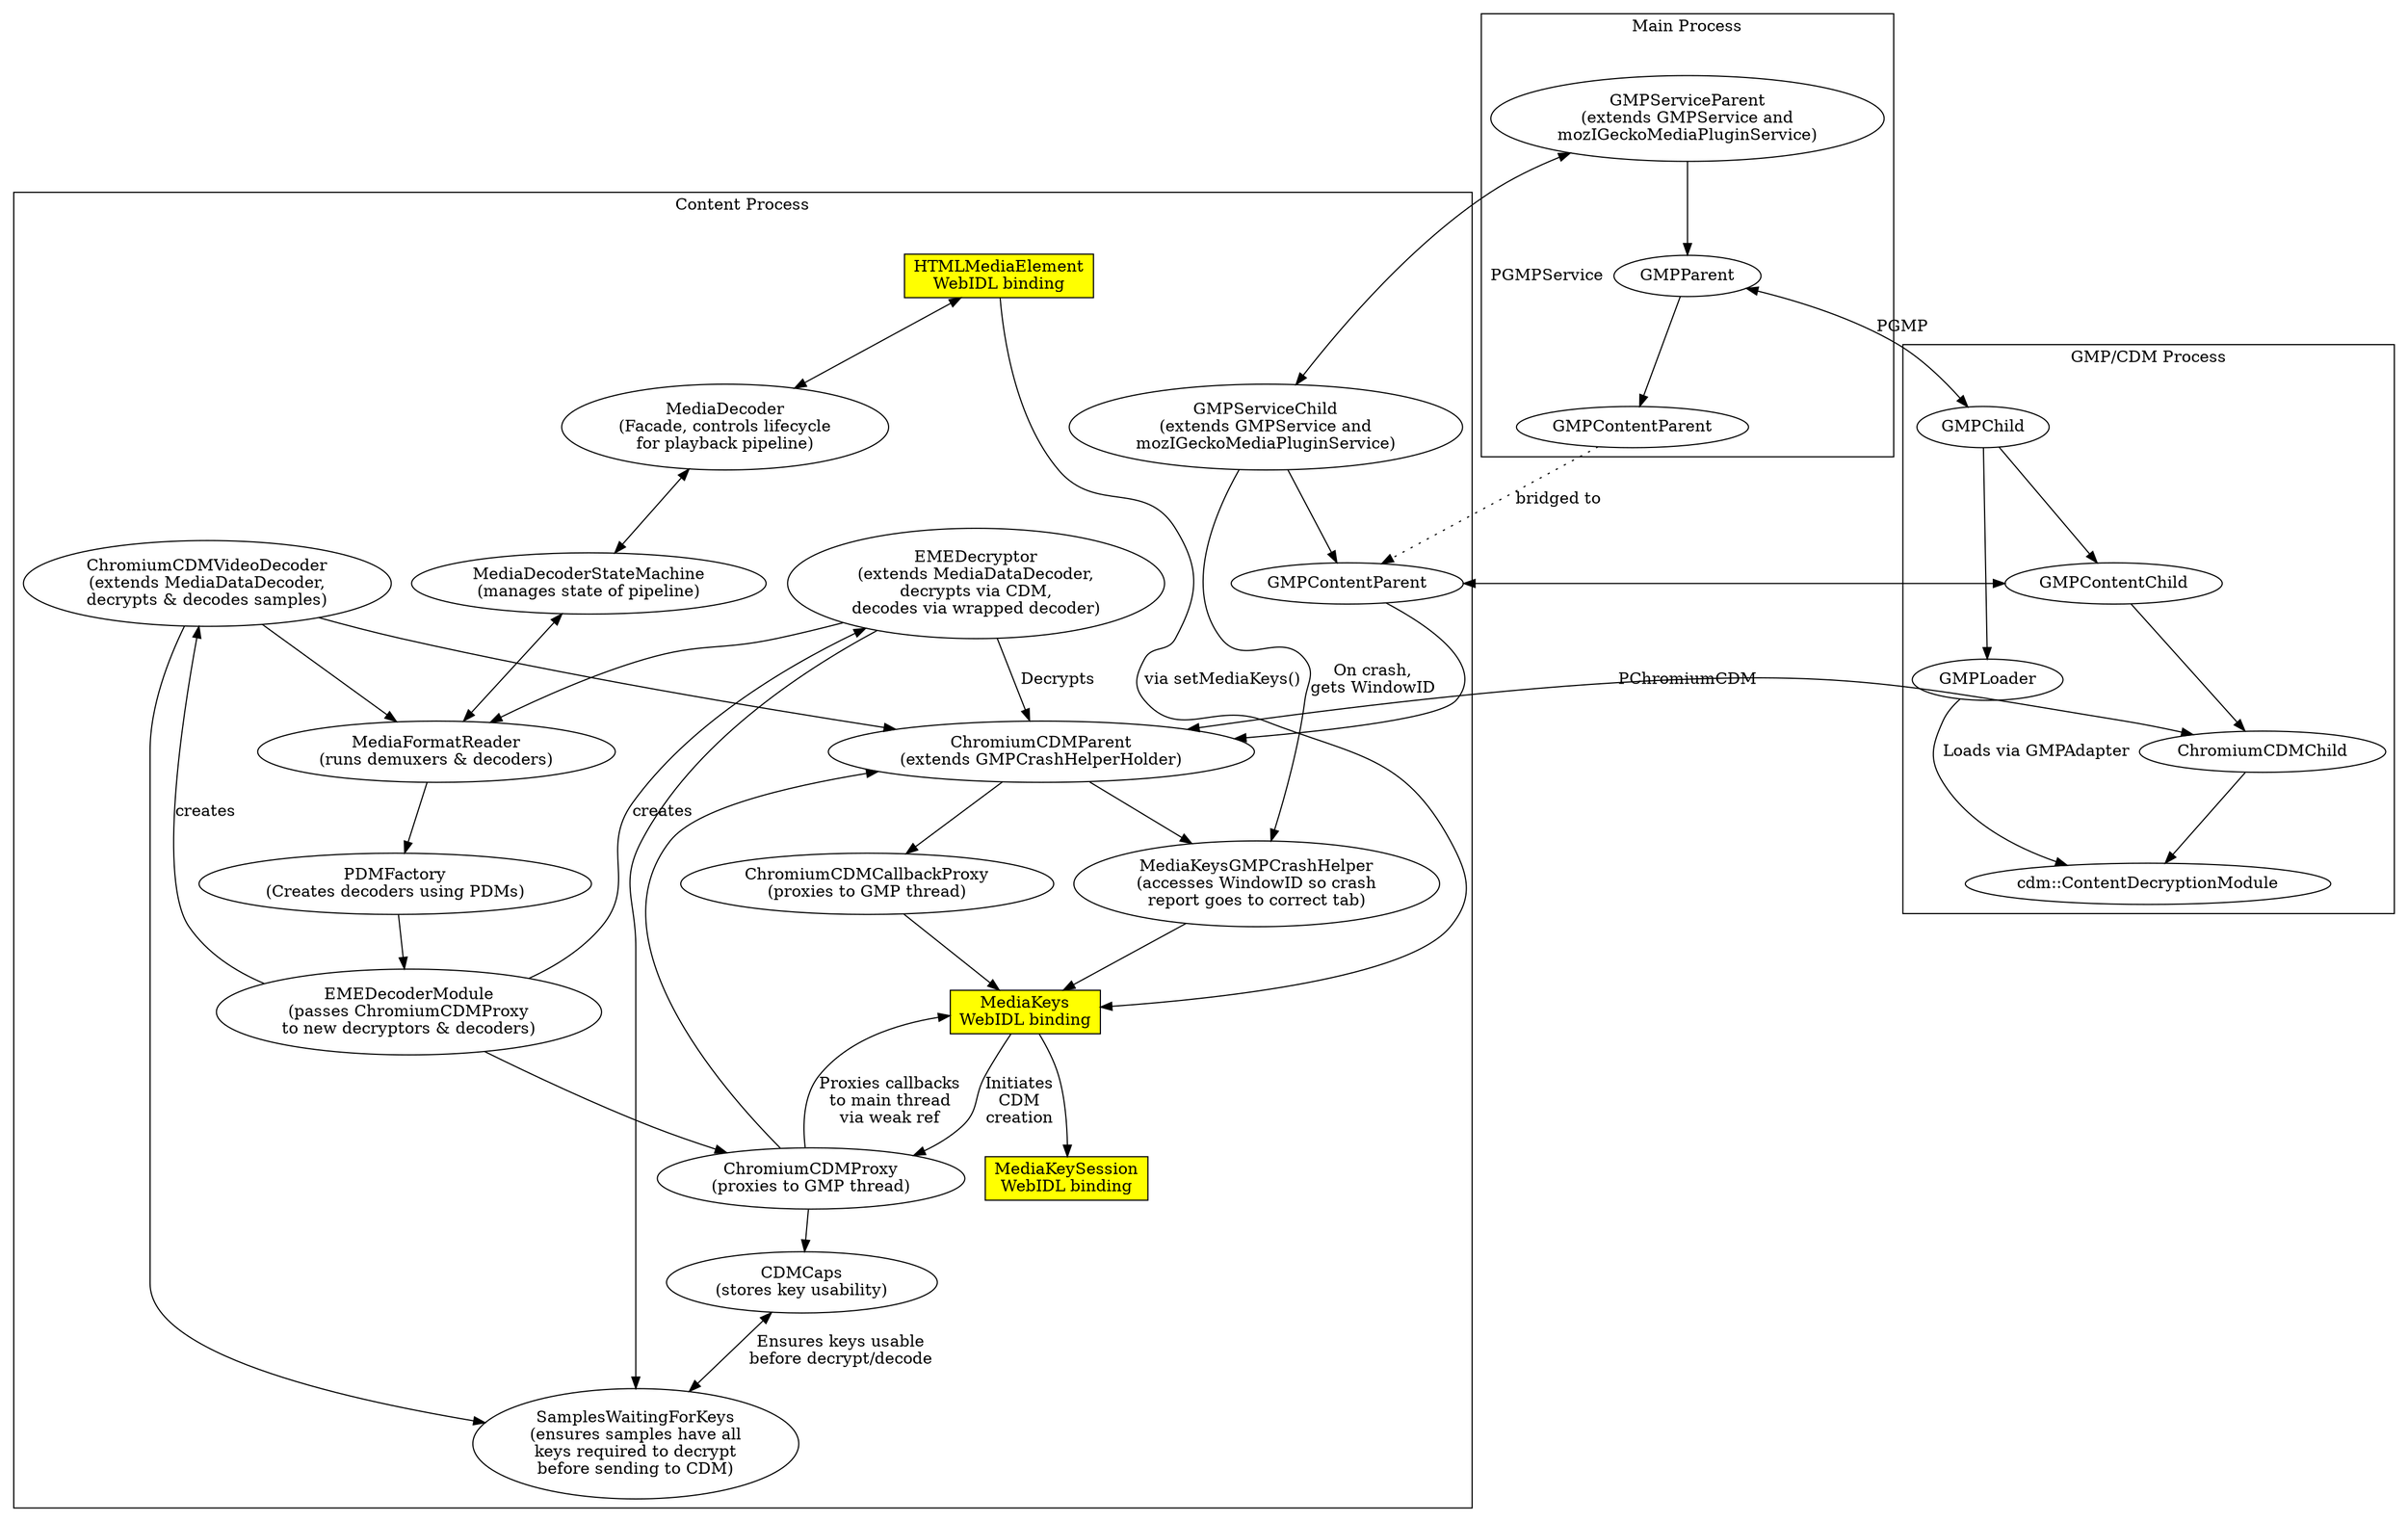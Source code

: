 digraph {
    subgraph cluster_main_process {
        label = "Main Process";
        GMPServiceParent -> GMPParent
        GMPParent -> main_GMPContentParent

        main_GMPContentParent [label="GMPContentParent"]
        GMPServiceParent [label="GMPServiceParent\n(extends GMPService and\nmozIGeckoMediaPluginService)"]
    }

    main_GMPContentParent -> content_GMPContentParent [style=dotted, label="bridged to"]

    subgraph cluster_gmp_process {
        label = "GMP/CDM Process"
        GMPChild -> GMPLoader
        GMPLoader -> cdm [label="Loads via GMPAdapter"]

        cdm [label="cdm::ContentDecryptionModule"]
        GMPChild -> GMPContentChild
        GMPContentChild -> ChromiumCDMChild
        ChromiumCDMChild -> cdm
    }

    subgraph cluster_content_process {
        label = "Content Process"

        content_GMPContentParent [label="GMPContentParent"]
        ChromiumCDMProxy [label="ChromiumCDMProxy\n(proxies to GMP thread)"]
        ChromiumCDMCallbackProxy [label="ChromiumCDMCallbackProxy\n(proxies to GMP thread)"]
        CDMCaps [label="CDMCaps\n(stores key usability)"]
        SamplesWaitingForKeys [label="SamplesWaitingForKeys\n(ensures samples have all\nkeys required to decrypt\nbefore sending to CDM)"]
        ChromiumCDMVideoDecoder [label="ChromiumCDMVideoDecoder\n(extends MediaDataDecoder,\ndecrypts & decodes samples)"]
        EMEDecryptor [label="EMEDecryptor\n(extends MediaDataDecoder,\ndecrypts via CDM,\ndecodes via wrapped decoder)"]
        MediaKeys [label="MediaKeys\nWebIDL binding", shape=box, style=filled, fillcolor=yellow]
        MediaKeySession [label="MediaKeySession\nWebIDL binding", shape=box, style=filled, fillcolor=yellow]
        HTMLMediaElement [label="HTMLMediaElement\nWebIDL binding", shape=box, style=filled, fillcolor=yellow]
        MediaKeysGMPCrashHelper [label="MediaKeysGMPCrashHelper\n(accesses WindowID so crash\nreport goes to correct tab)"]
        ChromiumCDMParent [label="ChromiumCDMParent\n(extends GMPCrashHelperHolder)"]
        GMPServiceChild [label="GMPServiceChild\n(extends GMPService and\nmozIGeckoMediaPluginService)"]
        EMEDecoderModule [label="EMEDecoderModule\n(passes ChromiumCDMProxy\nto new decryptors & decoders)"]
        MediaDecoder [label="MediaDecoder\n(Facade, controls lifecycle\nfor playback pipeline)"]
        PDMFactory [label="PDMFactory\n(Creates decoders using PDMs)"]
        MediaDecoderStateMachine [label="MediaDecoderStateMachine\n(manages state of pipeline)"]
        MediaFormatReader [label="MediaFormatReader\n(runs demuxers & decoders)"]

        GMPServiceChild -> content_GMPContentParent
        content_GMPContentParent -> ChromiumCDMParent
        ChromiumCDMParent -> ChromiumCDMCallbackProxy
        ChromiumCDMCallbackProxy -> MediaKeys
        ChromiumCDMProxy -> MediaKeys [label="Proxies callbacks\nto main thread\nvia weak ref"]
        ChromiumCDMProxy -> ChromiumCDMParent
        ChromiumCDMProxy -> CDMCaps
        ChromiumCDMVideoDecoder -> ChromiumCDMParent
        EMEDecryptor -> ChromiumCDMParent [label="Decrypts"]
        EMEDecryptor -> MediaFormatReader
        ChromiumCDMVideoDecoder -> SamplesWaitingForKeys
        ChromiumCDMVideoDecoder -> MediaFormatReader
        EMEDecryptor -> SamplesWaitingForKeys
        {rank=same EMEDecryptor ChromiumCDMVideoDecoder}

        // MediaDataDemuxer -> MediaFormatReader
        // {rank=same MediaDataDemuxer MediaDataDecoder}

        MediaKeys -> MediaKeySession
        MediaKeys -> ChromiumCDMProxy [label="Initiates\nCDM\ncreation"]
        MediaKeysGMPCrashHelper -> MediaKeys
        ChromiumCDMParent -> MediaKeysGMPCrashHelper
        GMPServiceChild -> MediaKeysGMPCrashHelper [label="On crash,\ngets WindowID"]
        HTMLMediaElement -> MediaKeys [label="via setMediaKeys()"]

        EMEDecoderModule -> EMEDecryptor [label="creates"]
        EMEDecoderModule -> ChromiumCDMVideoDecoder [label="creates"]
        EMEDecoderModule -> ChromiumCDMProxy

        MediaFormatReader -> PDMFactory
        PDMFactory -> EMEDecoderModule

        edge[dir=both]
        CDMCaps -> SamplesWaitingForKeys [label="Ensures keys usable\nbefore decrypt/decode"]
        HTMLMediaElement -> MediaDecoder
        MediaDecoder -> MediaDecoderStateMachine
        MediaDecoderStateMachine -> MediaFormatReader
    }

    edge[dir=both]
    GMPParent -> GMPChild [label=PGMP]
    GMPServiceChild -> GMPServiceParent [label="PGMPService"]
    ChromiumCDMParent -> ChromiumCDMChild [label="PChromiumCDM"]
    GMPContentChild -> content_GMPContentParent

}